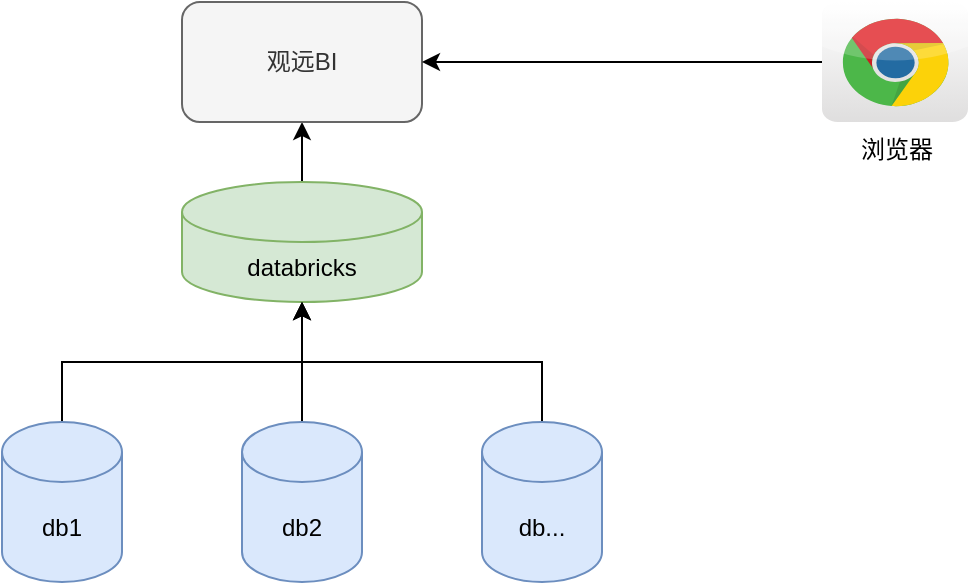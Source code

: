 <mxfile version="21.6.8" type="github">
  <diagram name="第 1 页" id="iIqfqn4ksaIbMHNYcGh0">
    <mxGraphModel dx="851" dy="545" grid="1" gridSize="10" guides="1" tooltips="1" connect="1" arrows="1" fold="1" page="1" pageScale="1" pageWidth="827" pageHeight="1169" math="0" shadow="0">
      <root>
        <mxCell id="0" />
        <mxCell id="1" parent="0" />
        <mxCell id="adp_0FxRY_1nzXE_eq1g-4" style="edgeStyle=orthogonalEdgeStyle;rounded=0;orthogonalLoop=1;jettySize=auto;html=1;exitX=0.5;exitY=0;exitDx=0;exitDy=0;exitPerimeter=0;entryX=0.5;entryY=1;entryDx=0;entryDy=0;" edge="1" parent="1" source="adp_0FxRY_1nzXE_eq1g-2" target="adp_0FxRY_1nzXE_eq1g-3">
          <mxGeometry relative="1" as="geometry" />
        </mxCell>
        <mxCell id="adp_0FxRY_1nzXE_eq1g-2" value="databricks" style="shape=cylinder3;whiteSpace=wrap;html=1;boundedLbl=1;backgroundOutline=1;size=15;fillColor=#d5e8d4;strokeColor=#82b366;" vertex="1" parent="1">
          <mxGeometry x="250" y="280" width="120" height="60" as="geometry" />
        </mxCell>
        <mxCell id="adp_0FxRY_1nzXE_eq1g-3" value="观远BI" style="rounded=1;whiteSpace=wrap;html=1;fillColor=#f5f5f5;fontColor=#333333;strokeColor=#666666;" vertex="1" parent="1">
          <mxGeometry x="250" y="190" width="120" height="60" as="geometry" />
        </mxCell>
        <mxCell id="adp_0FxRY_1nzXE_eq1g-6" value="" style="edgeStyle=orthogonalEdgeStyle;rounded=0;orthogonalLoop=1;jettySize=auto;html=1;" edge="1" parent="1" source="adp_0FxRY_1nzXE_eq1g-7" target="adp_0FxRY_1nzXE_eq1g-3">
          <mxGeometry relative="1" as="geometry">
            <mxPoint x="325" y="120" as="sourcePoint" />
          </mxGeometry>
        </mxCell>
        <mxCell id="adp_0FxRY_1nzXE_eq1g-7" value="浏览器" style="dashed=0;outlineConnect=0;html=1;align=center;labelPosition=center;verticalLabelPosition=bottom;verticalAlign=top;shape=mxgraph.webicons.chrome;gradientColor=#DFDEDE" vertex="1" parent="1">
          <mxGeometry x="570" y="190" width="73" height="60" as="geometry" />
        </mxCell>
        <mxCell id="adp_0FxRY_1nzXE_eq1g-11" style="edgeStyle=orthogonalEdgeStyle;rounded=0;orthogonalLoop=1;jettySize=auto;html=1;exitX=0.5;exitY=0;exitDx=0;exitDy=0;exitPerimeter=0;entryX=0.5;entryY=1;entryDx=0;entryDy=0;entryPerimeter=0;" edge="1" parent="1" source="adp_0FxRY_1nzXE_eq1g-8" target="adp_0FxRY_1nzXE_eq1g-2">
          <mxGeometry relative="1" as="geometry" />
        </mxCell>
        <mxCell id="adp_0FxRY_1nzXE_eq1g-8" value="db1" style="shape=cylinder3;whiteSpace=wrap;html=1;boundedLbl=1;backgroundOutline=1;size=15;fillColor=#dae8fc;strokeColor=#6c8ebf;" vertex="1" parent="1">
          <mxGeometry x="160" y="400" width="60" height="80" as="geometry" />
        </mxCell>
        <mxCell id="adp_0FxRY_1nzXE_eq1g-17" style="edgeStyle=orthogonalEdgeStyle;rounded=0;orthogonalLoop=1;jettySize=auto;html=1;exitX=0.5;exitY=0;exitDx=0;exitDy=0;exitPerimeter=0;entryX=0.5;entryY=1;entryDx=0;entryDy=0;entryPerimeter=0;" edge="1" parent="1" source="adp_0FxRY_1nzXE_eq1g-9" target="adp_0FxRY_1nzXE_eq1g-2">
          <mxGeometry relative="1" as="geometry" />
        </mxCell>
        <mxCell id="adp_0FxRY_1nzXE_eq1g-9" value="db2" style="shape=cylinder3;whiteSpace=wrap;html=1;boundedLbl=1;backgroundOutline=1;size=15;fillColor=#dae8fc;strokeColor=#6c8ebf;" vertex="1" parent="1">
          <mxGeometry x="280" y="400" width="60" height="80" as="geometry" />
        </mxCell>
        <mxCell id="adp_0FxRY_1nzXE_eq1g-16" style="edgeStyle=orthogonalEdgeStyle;rounded=0;orthogonalLoop=1;jettySize=auto;html=1;exitX=0.5;exitY=0;exitDx=0;exitDy=0;exitPerimeter=0;entryX=0.5;entryY=1;entryDx=0;entryDy=0;entryPerimeter=0;" edge="1" parent="1" source="adp_0FxRY_1nzXE_eq1g-10" target="adp_0FxRY_1nzXE_eq1g-2">
          <mxGeometry relative="1" as="geometry" />
        </mxCell>
        <mxCell id="adp_0FxRY_1nzXE_eq1g-10" value="db..." style="shape=cylinder3;whiteSpace=wrap;html=1;boundedLbl=1;backgroundOutline=1;size=15;fillColor=#dae8fc;strokeColor=#6c8ebf;" vertex="1" parent="1">
          <mxGeometry x="400" y="400" width="60" height="80" as="geometry" />
        </mxCell>
      </root>
    </mxGraphModel>
  </diagram>
</mxfile>
